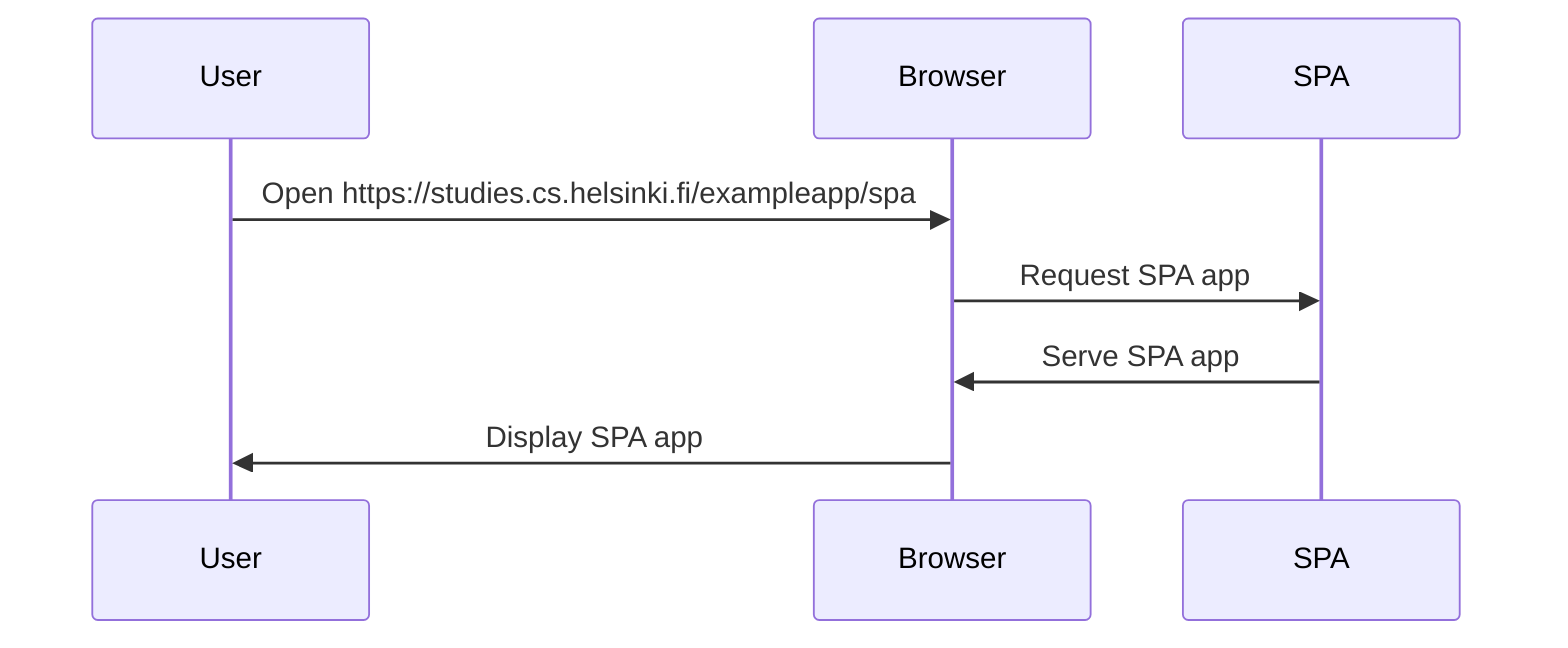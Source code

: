 sequenceDiagram
    participant User
    participant Browser
    participant SPA

    User->>Browser: Open https://studies.cs.helsinki.fi/exampleapp/spa
    Browser->>SPA: Request SPA app
    SPA->>Browser: Serve SPA app
    Browser->>User: Display SPA app
